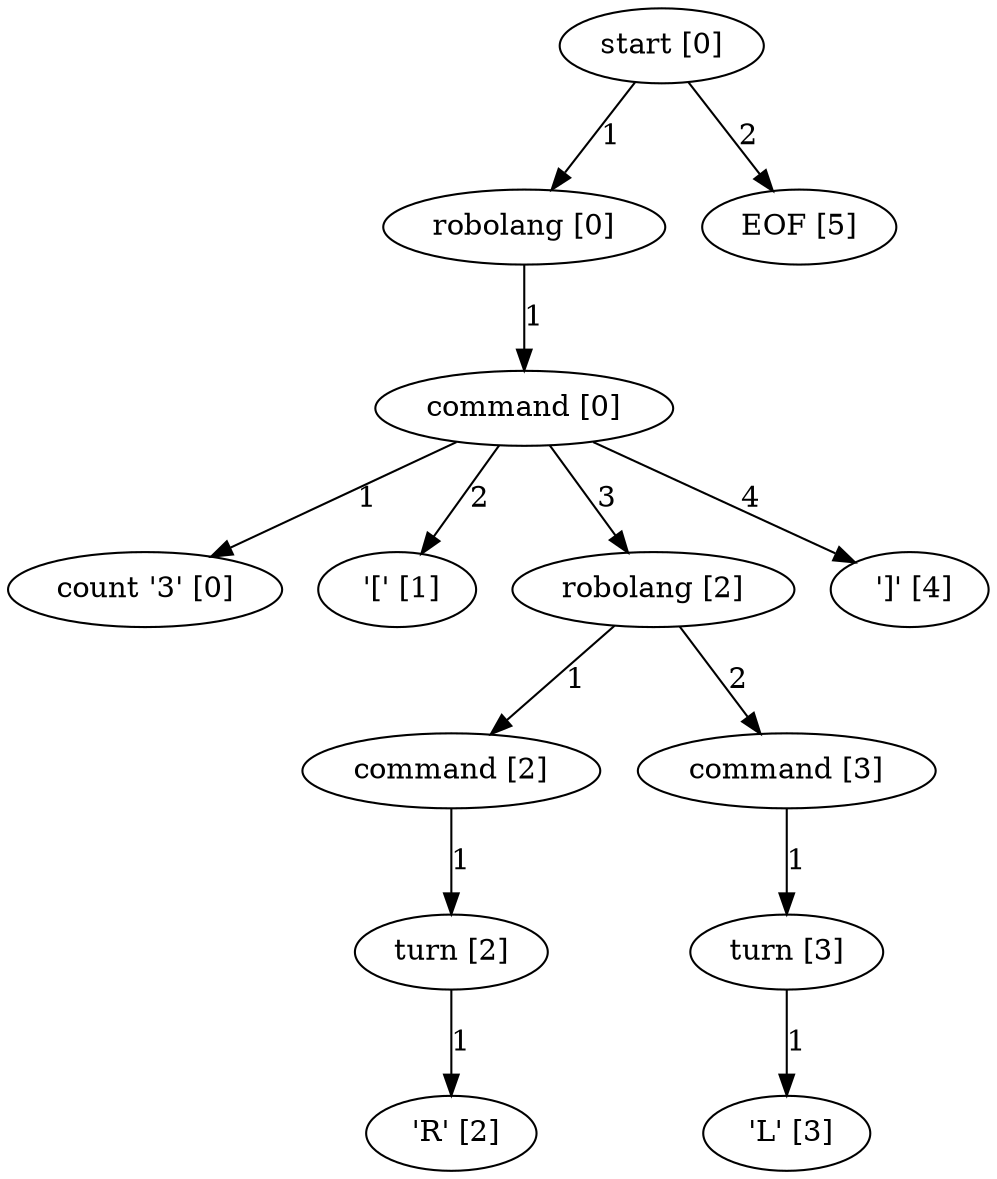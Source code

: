 digraph arpeggio_graph {
2385991564824 [label="start [0]"];
2385991564824->2385991564688 [label="1"]

2385991564688 [label="robolang [0]"];
2385991564688->2385991564416 [label="1"]

2385991564416 [label="command [0]"];
2385991564416->2385991558992 [label="1"]

2385991558992 [label="count '3' [0]"];
2385991564416->2385991558872 [label="2"]

2385991558872 [label=" '[' [1]"];
2385991564416->2385991564552 [label="3"]

2385991564552 [label="robolang [2]"];
2385991564552->2385991564008 [label="1"]

2385991564008 [label="command [2]"];
2385991564008->2385991563872 [label="1"]

2385991563872 [label="turn [2]"];
2385991563872->2385991559352 [label="1"]

2385991559352 [label=" 'R' [2]"];
2385991564552->2385991564280 [label="2"]

2385991564280 [label="command [3]"];
2385991564280->2385991564144 [label="1"]

2385991564144 [label="turn [3]"];
2385991564144->2385991558632 [label="1"]

2385991558632 [label=" 'L' [3]"];
2385991564416->2385991558752 [label="4"]

2385991558752 [label=" ']' [4]"];
2385991564824->2385991559472 [label="2"]

2385991559472 [label="EOF [5]"];
}
